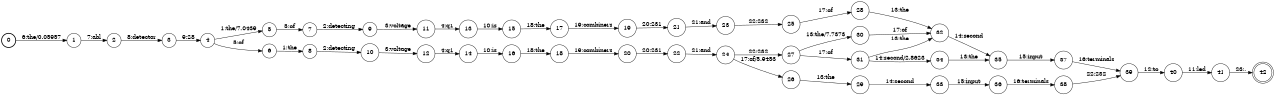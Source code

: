 digraph FST {
rankdir = LR;
size = "8.5,11";
label = "";
center = 1;
orientation = Portrait;
ranksep = "0.4";
nodesep = "0.25";
0 [label = "0", shape = circle, style = bold, fontsize = 14]
	0 -> 1 [label = "6:the/0.05957", fontsize = 14];
1 [label = "1", shape = circle, style = solid, fontsize = 14]
	1 -> 2 [label = "7:abl", fontsize = 14];
2 [label = "2", shape = circle, style = solid, fontsize = 14]
	2 -> 3 [label = "8:detector", fontsize = 14];
3 [label = "3", shape = circle, style = solid, fontsize = 14]
	3 -> 4 [label = "9:28", fontsize = 14];
4 [label = "4", shape = circle, style = solid, fontsize = 14]
	4 -> 6 [label = "5:of", fontsize = 14];
	4 -> 5 [label = "1:the/7.0439", fontsize = 14];
5 [label = "5", shape = circle, style = solid, fontsize = 14]
	5 -> 7 [label = "5:of", fontsize = 14];
6 [label = "6", shape = circle, style = solid, fontsize = 14]
	6 -> 8 [label = "1:the", fontsize = 14];
7 [label = "7", shape = circle, style = solid, fontsize = 14]
	7 -> 9 [label = "2:detecting", fontsize = 14];
8 [label = "8", shape = circle, style = solid, fontsize = 14]
	8 -> 10 [label = "2:detecting", fontsize = 14];
9 [label = "9", shape = circle, style = solid, fontsize = 14]
	9 -> 11 [label = "3:voltage", fontsize = 14];
10 [label = "10", shape = circle, style = solid, fontsize = 14]
	10 -> 12 [label = "3:voltage", fontsize = 14];
11 [label = "11", shape = circle, style = solid, fontsize = 14]
	11 -> 13 [label = "4:q1", fontsize = 14];
12 [label = "12", shape = circle, style = solid, fontsize = 14]
	12 -> 14 [label = "4:q1", fontsize = 14];
13 [label = "13", shape = circle, style = solid, fontsize = 14]
	13 -> 15 [label = "10:is", fontsize = 14];
14 [label = "14", shape = circle, style = solid, fontsize = 14]
	14 -> 16 [label = "10:is", fontsize = 14];
15 [label = "15", shape = circle, style = solid, fontsize = 14]
	15 -> 17 [label = "18:the", fontsize = 14];
16 [label = "16", shape = circle, style = solid, fontsize = 14]
	16 -> 18 [label = "18:the", fontsize = 14];
17 [label = "17", shape = circle, style = solid, fontsize = 14]
	17 -> 19 [label = "19:combiners", fontsize = 14];
18 [label = "18", shape = circle, style = solid, fontsize = 14]
	18 -> 20 [label = "19:combiners", fontsize = 14];
19 [label = "19", shape = circle, style = solid, fontsize = 14]
	19 -> 21 [label = "20:231", fontsize = 14];
20 [label = "20", shape = circle, style = solid, fontsize = 14]
	20 -> 22 [label = "20:231", fontsize = 14];
21 [label = "21", shape = circle, style = solid, fontsize = 14]
	21 -> 23 [label = "21:and", fontsize = 14];
22 [label = "22", shape = circle, style = solid, fontsize = 14]
	22 -> 24 [label = "21:and", fontsize = 14];
23 [label = "23", shape = circle, style = solid, fontsize = 14]
	23 -> 25 [label = "22:232", fontsize = 14];
24 [label = "24", shape = circle, style = solid, fontsize = 14]
	24 -> 26 [label = "17:of/5.9453", fontsize = 14];
	24 -> 27 [label = "22:232", fontsize = 14];
25 [label = "25", shape = circle, style = solid, fontsize = 14]
	25 -> 28 [label = "17:of", fontsize = 14];
26 [label = "26", shape = circle, style = solid, fontsize = 14]
	26 -> 29 [label = "13:the", fontsize = 14];
27 [label = "27", shape = circle, style = solid, fontsize = 14]
	27 -> 31 [label = "17:of", fontsize = 14];
	27 -> 30 [label = "13:the/7.7373", fontsize = 14];
28 [label = "28", shape = circle, style = solid, fontsize = 14]
	28 -> 32 [label = "13:the", fontsize = 14];
29 [label = "29", shape = circle, style = solid, fontsize = 14]
	29 -> 33 [label = "14:second", fontsize = 14];
30 [label = "30", shape = circle, style = solid, fontsize = 14]
	30 -> 32 [label = "17:of", fontsize = 14];
31 [label = "31", shape = circle, style = solid, fontsize = 14]
	31 -> 32 [label = "13:the", fontsize = 14];
	31 -> 34 [label = "14:second/2.8623", fontsize = 14];
32 [label = "32", shape = circle, style = solid, fontsize = 14]
	32 -> 35 [label = "14:second", fontsize = 14];
33 [label = "33", shape = circle, style = solid, fontsize = 14]
	33 -> 36 [label = "15:input", fontsize = 14];
34 [label = "34", shape = circle, style = solid, fontsize = 14]
	34 -> 35 [label = "13:the", fontsize = 14];
35 [label = "35", shape = circle, style = solid, fontsize = 14]
	35 -> 37 [label = "15:input", fontsize = 14];
36 [label = "36", shape = circle, style = solid, fontsize = 14]
	36 -> 38 [label = "16:terminals", fontsize = 14];
37 [label = "37", shape = circle, style = solid, fontsize = 14]
	37 -> 39 [label = "16:terminals", fontsize = 14];
38 [label = "38", shape = circle, style = solid, fontsize = 14]
	38 -> 39 [label = "22:232", fontsize = 14];
39 [label = "39", shape = circle, style = solid, fontsize = 14]
	39 -> 40 [label = "12:to", fontsize = 14];
40 [label = "40", shape = circle, style = solid, fontsize = 14]
	40 -> 41 [label = "11:led", fontsize = 14];
41 [label = "41", shape = circle, style = solid, fontsize = 14]
	41 -> 42 [label = "23:.", fontsize = 14];
42 [label = "42", shape = doublecircle, style = solid, fontsize = 14]
}
